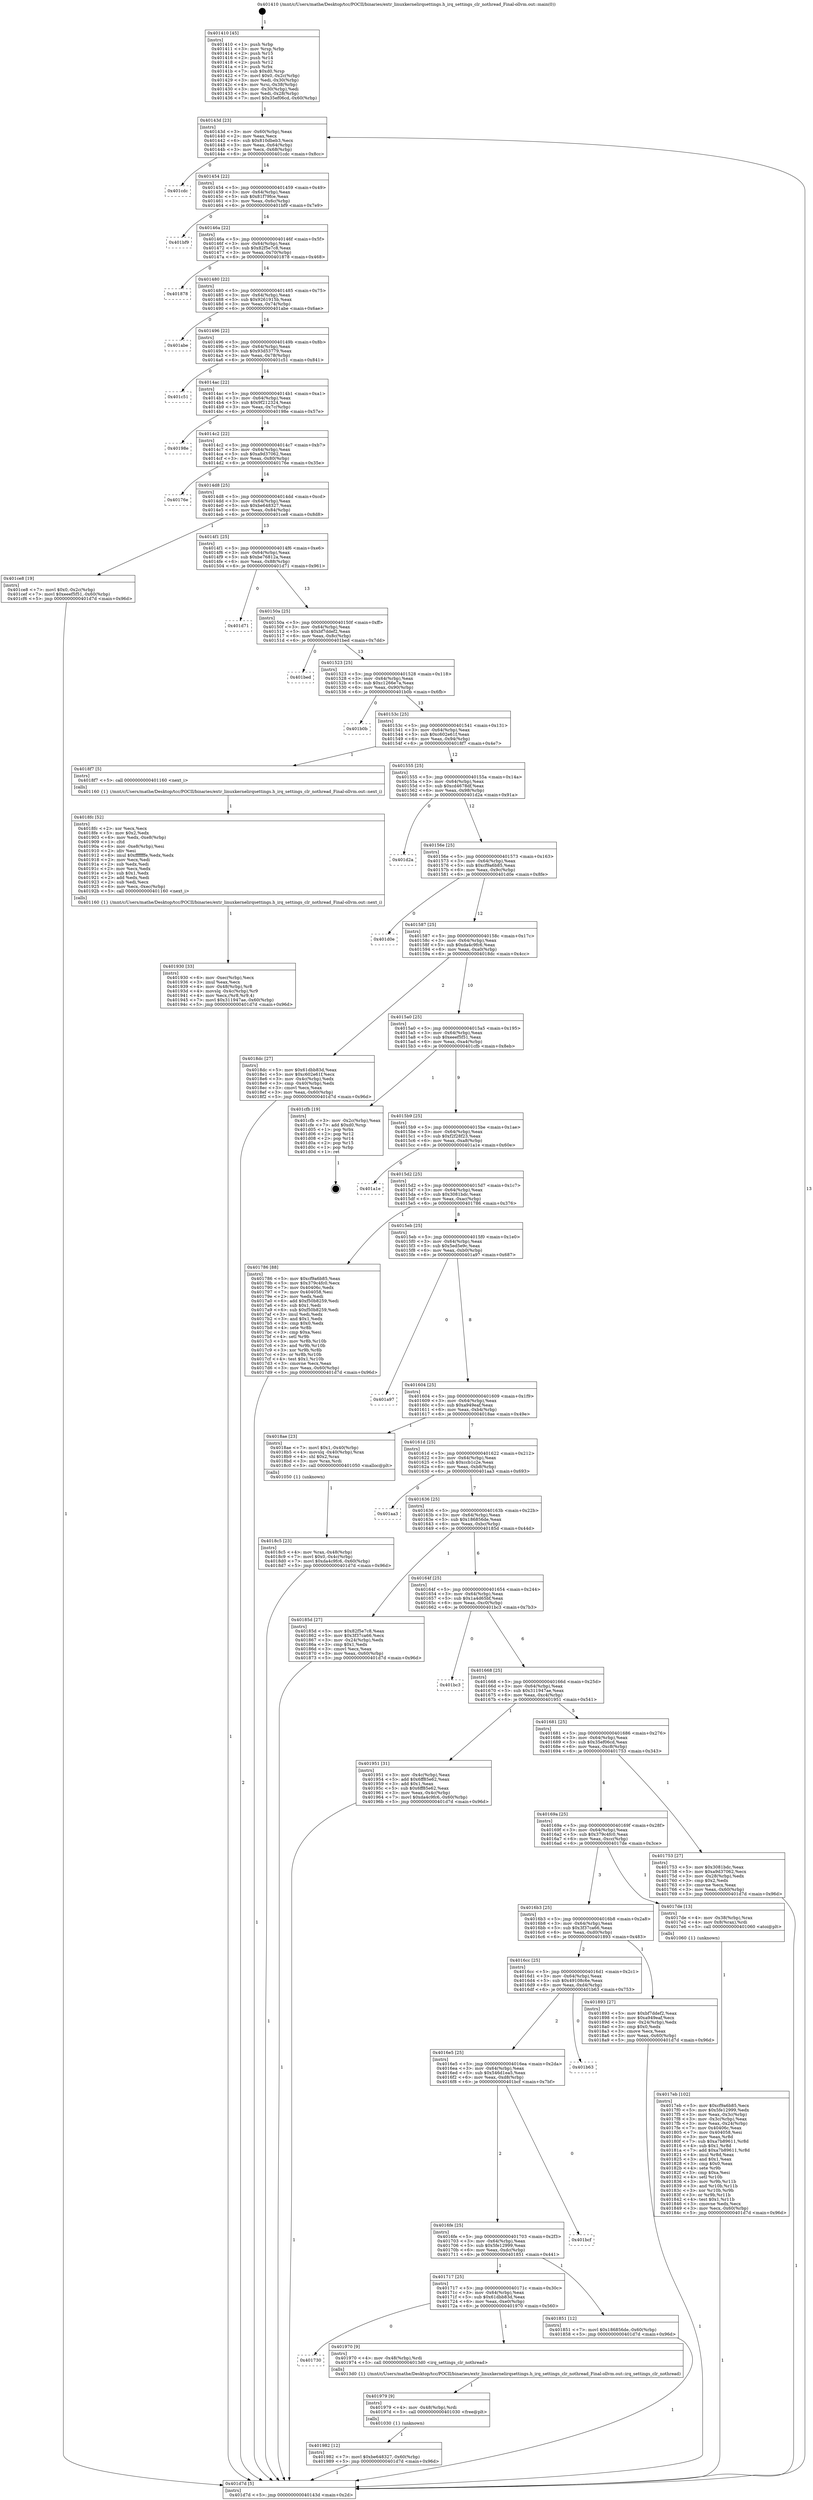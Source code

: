 digraph "0x401410" {
  label = "0x401410 (/mnt/c/Users/mathe/Desktop/tcc/POCII/binaries/extr_linuxkernelirqsettings.h_irq_settings_clr_nothread_Final-ollvm.out::main(0))"
  labelloc = "t"
  node[shape=record]

  Entry [label="",width=0.3,height=0.3,shape=circle,fillcolor=black,style=filled]
  "0x40143d" [label="{
     0x40143d [23]\l
     | [instrs]\l
     &nbsp;&nbsp;0x40143d \<+3\>: mov -0x60(%rbp),%eax\l
     &nbsp;&nbsp;0x401440 \<+2\>: mov %eax,%ecx\l
     &nbsp;&nbsp;0x401442 \<+6\>: sub $0x810dbeb3,%ecx\l
     &nbsp;&nbsp;0x401448 \<+3\>: mov %eax,-0x64(%rbp)\l
     &nbsp;&nbsp;0x40144b \<+3\>: mov %ecx,-0x68(%rbp)\l
     &nbsp;&nbsp;0x40144e \<+6\>: je 0000000000401cdc \<main+0x8cc\>\l
  }"]
  "0x401cdc" [label="{
     0x401cdc\l
  }", style=dashed]
  "0x401454" [label="{
     0x401454 [22]\l
     | [instrs]\l
     &nbsp;&nbsp;0x401454 \<+5\>: jmp 0000000000401459 \<main+0x49\>\l
     &nbsp;&nbsp;0x401459 \<+3\>: mov -0x64(%rbp),%eax\l
     &nbsp;&nbsp;0x40145c \<+5\>: sub $0x81f79fce,%eax\l
     &nbsp;&nbsp;0x401461 \<+3\>: mov %eax,-0x6c(%rbp)\l
     &nbsp;&nbsp;0x401464 \<+6\>: je 0000000000401bf9 \<main+0x7e9\>\l
  }"]
  Exit [label="",width=0.3,height=0.3,shape=circle,fillcolor=black,style=filled,peripheries=2]
  "0x401bf9" [label="{
     0x401bf9\l
  }", style=dashed]
  "0x40146a" [label="{
     0x40146a [22]\l
     | [instrs]\l
     &nbsp;&nbsp;0x40146a \<+5\>: jmp 000000000040146f \<main+0x5f\>\l
     &nbsp;&nbsp;0x40146f \<+3\>: mov -0x64(%rbp),%eax\l
     &nbsp;&nbsp;0x401472 \<+5\>: sub $0x82f5e7c8,%eax\l
     &nbsp;&nbsp;0x401477 \<+3\>: mov %eax,-0x70(%rbp)\l
     &nbsp;&nbsp;0x40147a \<+6\>: je 0000000000401878 \<main+0x468\>\l
  }"]
  "0x401982" [label="{
     0x401982 [12]\l
     | [instrs]\l
     &nbsp;&nbsp;0x401982 \<+7\>: movl $0xbe648327,-0x60(%rbp)\l
     &nbsp;&nbsp;0x401989 \<+5\>: jmp 0000000000401d7d \<main+0x96d\>\l
  }"]
  "0x401878" [label="{
     0x401878\l
  }", style=dashed]
  "0x401480" [label="{
     0x401480 [22]\l
     | [instrs]\l
     &nbsp;&nbsp;0x401480 \<+5\>: jmp 0000000000401485 \<main+0x75\>\l
     &nbsp;&nbsp;0x401485 \<+3\>: mov -0x64(%rbp),%eax\l
     &nbsp;&nbsp;0x401488 \<+5\>: sub $0x9261915b,%eax\l
     &nbsp;&nbsp;0x40148d \<+3\>: mov %eax,-0x74(%rbp)\l
     &nbsp;&nbsp;0x401490 \<+6\>: je 0000000000401abe \<main+0x6ae\>\l
  }"]
  "0x401979" [label="{
     0x401979 [9]\l
     | [instrs]\l
     &nbsp;&nbsp;0x401979 \<+4\>: mov -0x48(%rbp),%rdi\l
     &nbsp;&nbsp;0x40197d \<+5\>: call 0000000000401030 \<free@plt\>\l
     | [calls]\l
     &nbsp;&nbsp;0x401030 \{1\} (unknown)\l
  }"]
  "0x401abe" [label="{
     0x401abe\l
  }", style=dashed]
  "0x401496" [label="{
     0x401496 [22]\l
     | [instrs]\l
     &nbsp;&nbsp;0x401496 \<+5\>: jmp 000000000040149b \<main+0x8b\>\l
     &nbsp;&nbsp;0x40149b \<+3\>: mov -0x64(%rbp),%eax\l
     &nbsp;&nbsp;0x40149e \<+5\>: sub $0x93d53779,%eax\l
     &nbsp;&nbsp;0x4014a3 \<+3\>: mov %eax,-0x78(%rbp)\l
     &nbsp;&nbsp;0x4014a6 \<+6\>: je 0000000000401c51 \<main+0x841\>\l
  }"]
  "0x401730" [label="{
     0x401730\l
  }", style=dashed]
  "0x401c51" [label="{
     0x401c51\l
  }", style=dashed]
  "0x4014ac" [label="{
     0x4014ac [22]\l
     | [instrs]\l
     &nbsp;&nbsp;0x4014ac \<+5\>: jmp 00000000004014b1 \<main+0xa1\>\l
     &nbsp;&nbsp;0x4014b1 \<+3\>: mov -0x64(%rbp),%eax\l
     &nbsp;&nbsp;0x4014b4 \<+5\>: sub $0x9f212324,%eax\l
     &nbsp;&nbsp;0x4014b9 \<+3\>: mov %eax,-0x7c(%rbp)\l
     &nbsp;&nbsp;0x4014bc \<+6\>: je 000000000040198e \<main+0x57e\>\l
  }"]
  "0x401970" [label="{
     0x401970 [9]\l
     | [instrs]\l
     &nbsp;&nbsp;0x401970 \<+4\>: mov -0x48(%rbp),%rdi\l
     &nbsp;&nbsp;0x401974 \<+5\>: call 00000000004013d0 \<irq_settings_clr_nothread\>\l
     | [calls]\l
     &nbsp;&nbsp;0x4013d0 \{1\} (/mnt/c/Users/mathe/Desktop/tcc/POCII/binaries/extr_linuxkernelirqsettings.h_irq_settings_clr_nothread_Final-ollvm.out::irq_settings_clr_nothread)\l
  }"]
  "0x40198e" [label="{
     0x40198e\l
  }", style=dashed]
  "0x4014c2" [label="{
     0x4014c2 [22]\l
     | [instrs]\l
     &nbsp;&nbsp;0x4014c2 \<+5\>: jmp 00000000004014c7 \<main+0xb7\>\l
     &nbsp;&nbsp;0x4014c7 \<+3\>: mov -0x64(%rbp),%eax\l
     &nbsp;&nbsp;0x4014ca \<+5\>: sub $0xa9d37062,%eax\l
     &nbsp;&nbsp;0x4014cf \<+3\>: mov %eax,-0x80(%rbp)\l
     &nbsp;&nbsp;0x4014d2 \<+6\>: je 000000000040176e \<main+0x35e\>\l
  }"]
  "0x401930" [label="{
     0x401930 [33]\l
     | [instrs]\l
     &nbsp;&nbsp;0x401930 \<+6\>: mov -0xec(%rbp),%ecx\l
     &nbsp;&nbsp;0x401936 \<+3\>: imul %eax,%ecx\l
     &nbsp;&nbsp;0x401939 \<+4\>: mov -0x48(%rbp),%r8\l
     &nbsp;&nbsp;0x40193d \<+4\>: movslq -0x4c(%rbp),%r9\l
     &nbsp;&nbsp;0x401941 \<+4\>: mov %ecx,(%r8,%r9,4)\l
     &nbsp;&nbsp;0x401945 \<+7\>: movl $0x311947ae,-0x60(%rbp)\l
     &nbsp;&nbsp;0x40194c \<+5\>: jmp 0000000000401d7d \<main+0x96d\>\l
  }"]
  "0x40176e" [label="{
     0x40176e\l
  }", style=dashed]
  "0x4014d8" [label="{
     0x4014d8 [25]\l
     | [instrs]\l
     &nbsp;&nbsp;0x4014d8 \<+5\>: jmp 00000000004014dd \<main+0xcd\>\l
     &nbsp;&nbsp;0x4014dd \<+3\>: mov -0x64(%rbp),%eax\l
     &nbsp;&nbsp;0x4014e0 \<+5\>: sub $0xbe648327,%eax\l
     &nbsp;&nbsp;0x4014e5 \<+6\>: mov %eax,-0x84(%rbp)\l
     &nbsp;&nbsp;0x4014eb \<+6\>: je 0000000000401ce8 \<main+0x8d8\>\l
  }"]
  "0x4018fc" [label="{
     0x4018fc [52]\l
     | [instrs]\l
     &nbsp;&nbsp;0x4018fc \<+2\>: xor %ecx,%ecx\l
     &nbsp;&nbsp;0x4018fe \<+5\>: mov $0x2,%edx\l
     &nbsp;&nbsp;0x401903 \<+6\>: mov %edx,-0xe8(%rbp)\l
     &nbsp;&nbsp;0x401909 \<+1\>: cltd\l
     &nbsp;&nbsp;0x40190a \<+6\>: mov -0xe8(%rbp),%esi\l
     &nbsp;&nbsp;0x401910 \<+2\>: idiv %esi\l
     &nbsp;&nbsp;0x401912 \<+6\>: imul $0xfffffffe,%edx,%edx\l
     &nbsp;&nbsp;0x401918 \<+2\>: mov %ecx,%edi\l
     &nbsp;&nbsp;0x40191a \<+2\>: sub %edx,%edi\l
     &nbsp;&nbsp;0x40191c \<+2\>: mov %ecx,%edx\l
     &nbsp;&nbsp;0x40191e \<+3\>: sub $0x1,%edx\l
     &nbsp;&nbsp;0x401921 \<+2\>: add %edx,%edi\l
     &nbsp;&nbsp;0x401923 \<+2\>: sub %edi,%ecx\l
     &nbsp;&nbsp;0x401925 \<+6\>: mov %ecx,-0xec(%rbp)\l
     &nbsp;&nbsp;0x40192b \<+5\>: call 0000000000401160 \<next_i\>\l
     | [calls]\l
     &nbsp;&nbsp;0x401160 \{1\} (/mnt/c/Users/mathe/Desktop/tcc/POCII/binaries/extr_linuxkernelirqsettings.h_irq_settings_clr_nothread_Final-ollvm.out::next_i)\l
  }"]
  "0x401ce8" [label="{
     0x401ce8 [19]\l
     | [instrs]\l
     &nbsp;&nbsp;0x401ce8 \<+7\>: movl $0x0,-0x2c(%rbp)\l
     &nbsp;&nbsp;0x401cef \<+7\>: movl $0xeeef5f51,-0x60(%rbp)\l
     &nbsp;&nbsp;0x401cf6 \<+5\>: jmp 0000000000401d7d \<main+0x96d\>\l
  }"]
  "0x4014f1" [label="{
     0x4014f1 [25]\l
     | [instrs]\l
     &nbsp;&nbsp;0x4014f1 \<+5\>: jmp 00000000004014f6 \<main+0xe6\>\l
     &nbsp;&nbsp;0x4014f6 \<+3\>: mov -0x64(%rbp),%eax\l
     &nbsp;&nbsp;0x4014f9 \<+5\>: sub $0xbe76812a,%eax\l
     &nbsp;&nbsp;0x4014fe \<+6\>: mov %eax,-0x88(%rbp)\l
     &nbsp;&nbsp;0x401504 \<+6\>: je 0000000000401d71 \<main+0x961\>\l
  }"]
  "0x4018c5" [label="{
     0x4018c5 [23]\l
     | [instrs]\l
     &nbsp;&nbsp;0x4018c5 \<+4\>: mov %rax,-0x48(%rbp)\l
     &nbsp;&nbsp;0x4018c9 \<+7\>: movl $0x0,-0x4c(%rbp)\l
     &nbsp;&nbsp;0x4018d0 \<+7\>: movl $0xda4c9fc6,-0x60(%rbp)\l
     &nbsp;&nbsp;0x4018d7 \<+5\>: jmp 0000000000401d7d \<main+0x96d\>\l
  }"]
  "0x401d71" [label="{
     0x401d71\l
  }", style=dashed]
  "0x40150a" [label="{
     0x40150a [25]\l
     | [instrs]\l
     &nbsp;&nbsp;0x40150a \<+5\>: jmp 000000000040150f \<main+0xff\>\l
     &nbsp;&nbsp;0x40150f \<+3\>: mov -0x64(%rbp),%eax\l
     &nbsp;&nbsp;0x401512 \<+5\>: sub $0xbf7ddef2,%eax\l
     &nbsp;&nbsp;0x401517 \<+6\>: mov %eax,-0x8c(%rbp)\l
     &nbsp;&nbsp;0x40151d \<+6\>: je 0000000000401bed \<main+0x7dd\>\l
  }"]
  "0x401717" [label="{
     0x401717 [25]\l
     | [instrs]\l
     &nbsp;&nbsp;0x401717 \<+5\>: jmp 000000000040171c \<main+0x30c\>\l
     &nbsp;&nbsp;0x40171c \<+3\>: mov -0x64(%rbp),%eax\l
     &nbsp;&nbsp;0x40171f \<+5\>: sub $0x61dbb83d,%eax\l
     &nbsp;&nbsp;0x401724 \<+6\>: mov %eax,-0xe0(%rbp)\l
     &nbsp;&nbsp;0x40172a \<+6\>: je 0000000000401970 \<main+0x560\>\l
  }"]
  "0x401bed" [label="{
     0x401bed\l
  }", style=dashed]
  "0x401523" [label="{
     0x401523 [25]\l
     | [instrs]\l
     &nbsp;&nbsp;0x401523 \<+5\>: jmp 0000000000401528 \<main+0x118\>\l
     &nbsp;&nbsp;0x401528 \<+3\>: mov -0x64(%rbp),%eax\l
     &nbsp;&nbsp;0x40152b \<+5\>: sub $0xc1266e7a,%eax\l
     &nbsp;&nbsp;0x401530 \<+6\>: mov %eax,-0x90(%rbp)\l
     &nbsp;&nbsp;0x401536 \<+6\>: je 0000000000401b0b \<main+0x6fb\>\l
  }"]
  "0x401851" [label="{
     0x401851 [12]\l
     | [instrs]\l
     &nbsp;&nbsp;0x401851 \<+7\>: movl $0x186856de,-0x60(%rbp)\l
     &nbsp;&nbsp;0x401858 \<+5\>: jmp 0000000000401d7d \<main+0x96d\>\l
  }"]
  "0x401b0b" [label="{
     0x401b0b\l
  }", style=dashed]
  "0x40153c" [label="{
     0x40153c [25]\l
     | [instrs]\l
     &nbsp;&nbsp;0x40153c \<+5\>: jmp 0000000000401541 \<main+0x131\>\l
     &nbsp;&nbsp;0x401541 \<+3\>: mov -0x64(%rbp),%eax\l
     &nbsp;&nbsp;0x401544 \<+5\>: sub $0xc602e61f,%eax\l
     &nbsp;&nbsp;0x401549 \<+6\>: mov %eax,-0x94(%rbp)\l
     &nbsp;&nbsp;0x40154f \<+6\>: je 00000000004018f7 \<main+0x4e7\>\l
  }"]
  "0x4016fe" [label="{
     0x4016fe [25]\l
     | [instrs]\l
     &nbsp;&nbsp;0x4016fe \<+5\>: jmp 0000000000401703 \<main+0x2f3\>\l
     &nbsp;&nbsp;0x401703 \<+3\>: mov -0x64(%rbp),%eax\l
     &nbsp;&nbsp;0x401706 \<+5\>: sub $0x5fe12999,%eax\l
     &nbsp;&nbsp;0x40170b \<+6\>: mov %eax,-0xdc(%rbp)\l
     &nbsp;&nbsp;0x401711 \<+6\>: je 0000000000401851 \<main+0x441\>\l
  }"]
  "0x4018f7" [label="{
     0x4018f7 [5]\l
     | [instrs]\l
     &nbsp;&nbsp;0x4018f7 \<+5\>: call 0000000000401160 \<next_i\>\l
     | [calls]\l
     &nbsp;&nbsp;0x401160 \{1\} (/mnt/c/Users/mathe/Desktop/tcc/POCII/binaries/extr_linuxkernelirqsettings.h_irq_settings_clr_nothread_Final-ollvm.out::next_i)\l
  }"]
  "0x401555" [label="{
     0x401555 [25]\l
     | [instrs]\l
     &nbsp;&nbsp;0x401555 \<+5\>: jmp 000000000040155a \<main+0x14a\>\l
     &nbsp;&nbsp;0x40155a \<+3\>: mov -0x64(%rbp),%eax\l
     &nbsp;&nbsp;0x40155d \<+5\>: sub $0xcd4678df,%eax\l
     &nbsp;&nbsp;0x401562 \<+6\>: mov %eax,-0x98(%rbp)\l
     &nbsp;&nbsp;0x401568 \<+6\>: je 0000000000401d2a \<main+0x91a\>\l
  }"]
  "0x401bcf" [label="{
     0x401bcf\l
  }", style=dashed]
  "0x401d2a" [label="{
     0x401d2a\l
  }", style=dashed]
  "0x40156e" [label="{
     0x40156e [25]\l
     | [instrs]\l
     &nbsp;&nbsp;0x40156e \<+5\>: jmp 0000000000401573 \<main+0x163\>\l
     &nbsp;&nbsp;0x401573 \<+3\>: mov -0x64(%rbp),%eax\l
     &nbsp;&nbsp;0x401576 \<+5\>: sub $0xcf9a6b85,%eax\l
     &nbsp;&nbsp;0x40157b \<+6\>: mov %eax,-0x9c(%rbp)\l
     &nbsp;&nbsp;0x401581 \<+6\>: je 0000000000401d0e \<main+0x8fe\>\l
  }"]
  "0x4016e5" [label="{
     0x4016e5 [25]\l
     | [instrs]\l
     &nbsp;&nbsp;0x4016e5 \<+5\>: jmp 00000000004016ea \<main+0x2da\>\l
     &nbsp;&nbsp;0x4016ea \<+3\>: mov -0x64(%rbp),%eax\l
     &nbsp;&nbsp;0x4016ed \<+5\>: sub $0x546d1ea5,%eax\l
     &nbsp;&nbsp;0x4016f2 \<+6\>: mov %eax,-0xd8(%rbp)\l
     &nbsp;&nbsp;0x4016f8 \<+6\>: je 0000000000401bcf \<main+0x7bf\>\l
  }"]
  "0x401d0e" [label="{
     0x401d0e\l
  }", style=dashed]
  "0x401587" [label="{
     0x401587 [25]\l
     | [instrs]\l
     &nbsp;&nbsp;0x401587 \<+5\>: jmp 000000000040158c \<main+0x17c\>\l
     &nbsp;&nbsp;0x40158c \<+3\>: mov -0x64(%rbp),%eax\l
     &nbsp;&nbsp;0x40158f \<+5\>: sub $0xda4c9fc6,%eax\l
     &nbsp;&nbsp;0x401594 \<+6\>: mov %eax,-0xa0(%rbp)\l
     &nbsp;&nbsp;0x40159a \<+6\>: je 00000000004018dc \<main+0x4cc\>\l
  }"]
  "0x401b63" [label="{
     0x401b63\l
  }", style=dashed]
  "0x4018dc" [label="{
     0x4018dc [27]\l
     | [instrs]\l
     &nbsp;&nbsp;0x4018dc \<+5\>: mov $0x61dbb83d,%eax\l
     &nbsp;&nbsp;0x4018e1 \<+5\>: mov $0xc602e61f,%ecx\l
     &nbsp;&nbsp;0x4018e6 \<+3\>: mov -0x4c(%rbp),%edx\l
     &nbsp;&nbsp;0x4018e9 \<+3\>: cmp -0x40(%rbp),%edx\l
     &nbsp;&nbsp;0x4018ec \<+3\>: cmovl %ecx,%eax\l
     &nbsp;&nbsp;0x4018ef \<+3\>: mov %eax,-0x60(%rbp)\l
     &nbsp;&nbsp;0x4018f2 \<+5\>: jmp 0000000000401d7d \<main+0x96d\>\l
  }"]
  "0x4015a0" [label="{
     0x4015a0 [25]\l
     | [instrs]\l
     &nbsp;&nbsp;0x4015a0 \<+5\>: jmp 00000000004015a5 \<main+0x195\>\l
     &nbsp;&nbsp;0x4015a5 \<+3\>: mov -0x64(%rbp),%eax\l
     &nbsp;&nbsp;0x4015a8 \<+5\>: sub $0xeeef5f51,%eax\l
     &nbsp;&nbsp;0x4015ad \<+6\>: mov %eax,-0xa4(%rbp)\l
     &nbsp;&nbsp;0x4015b3 \<+6\>: je 0000000000401cfb \<main+0x8eb\>\l
  }"]
  "0x4016cc" [label="{
     0x4016cc [25]\l
     | [instrs]\l
     &nbsp;&nbsp;0x4016cc \<+5\>: jmp 00000000004016d1 \<main+0x2c1\>\l
     &nbsp;&nbsp;0x4016d1 \<+3\>: mov -0x64(%rbp),%eax\l
     &nbsp;&nbsp;0x4016d4 \<+5\>: sub $0x49108c6e,%eax\l
     &nbsp;&nbsp;0x4016d9 \<+6\>: mov %eax,-0xd4(%rbp)\l
     &nbsp;&nbsp;0x4016df \<+6\>: je 0000000000401b63 \<main+0x753\>\l
  }"]
  "0x401cfb" [label="{
     0x401cfb [19]\l
     | [instrs]\l
     &nbsp;&nbsp;0x401cfb \<+3\>: mov -0x2c(%rbp),%eax\l
     &nbsp;&nbsp;0x401cfe \<+7\>: add $0xd0,%rsp\l
     &nbsp;&nbsp;0x401d05 \<+1\>: pop %rbx\l
     &nbsp;&nbsp;0x401d06 \<+2\>: pop %r12\l
     &nbsp;&nbsp;0x401d08 \<+2\>: pop %r14\l
     &nbsp;&nbsp;0x401d0a \<+2\>: pop %r15\l
     &nbsp;&nbsp;0x401d0c \<+1\>: pop %rbp\l
     &nbsp;&nbsp;0x401d0d \<+1\>: ret\l
  }"]
  "0x4015b9" [label="{
     0x4015b9 [25]\l
     | [instrs]\l
     &nbsp;&nbsp;0x4015b9 \<+5\>: jmp 00000000004015be \<main+0x1ae\>\l
     &nbsp;&nbsp;0x4015be \<+3\>: mov -0x64(%rbp),%eax\l
     &nbsp;&nbsp;0x4015c1 \<+5\>: sub $0xf2f28f23,%eax\l
     &nbsp;&nbsp;0x4015c6 \<+6\>: mov %eax,-0xa8(%rbp)\l
     &nbsp;&nbsp;0x4015cc \<+6\>: je 0000000000401a1e \<main+0x60e\>\l
  }"]
  "0x401893" [label="{
     0x401893 [27]\l
     | [instrs]\l
     &nbsp;&nbsp;0x401893 \<+5\>: mov $0xbf7ddef2,%eax\l
     &nbsp;&nbsp;0x401898 \<+5\>: mov $0xa949eaf,%ecx\l
     &nbsp;&nbsp;0x40189d \<+3\>: mov -0x24(%rbp),%edx\l
     &nbsp;&nbsp;0x4018a0 \<+3\>: cmp $0x0,%edx\l
     &nbsp;&nbsp;0x4018a3 \<+3\>: cmove %ecx,%eax\l
     &nbsp;&nbsp;0x4018a6 \<+3\>: mov %eax,-0x60(%rbp)\l
     &nbsp;&nbsp;0x4018a9 \<+5\>: jmp 0000000000401d7d \<main+0x96d\>\l
  }"]
  "0x401a1e" [label="{
     0x401a1e\l
  }", style=dashed]
  "0x4015d2" [label="{
     0x4015d2 [25]\l
     | [instrs]\l
     &nbsp;&nbsp;0x4015d2 \<+5\>: jmp 00000000004015d7 \<main+0x1c7\>\l
     &nbsp;&nbsp;0x4015d7 \<+3\>: mov -0x64(%rbp),%eax\l
     &nbsp;&nbsp;0x4015da \<+5\>: sub $0x3081bdc,%eax\l
     &nbsp;&nbsp;0x4015df \<+6\>: mov %eax,-0xac(%rbp)\l
     &nbsp;&nbsp;0x4015e5 \<+6\>: je 0000000000401786 \<main+0x376\>\l
  }"]
  "0x4017eb" [label="{
     0x4017eb [102]\l
     | [instrs]\l
     &nbsp;&nbsp;0x4017eb \<+5\>: mov $0xcf9a6b85,%ecx\l
     &nbsp;&nbsp;0x4017f0 \<+5\>: mov $0x5fe12999,%edx\l
     &nbsp;&nbsp;0x4017f5 \<+3\>: mov %eax,-0x3c(%rbp)\l
     &nbsp;&nbsp;0x4017f8 \<+3\>: mov -0x3c(%rbp),%eax\l
     &nbsp;&nbsp;0x4017fb \<+3\>: mov %eax,-0x24(%rbp)\l
     &nbsp;&nbsp;0x4017fe \<+7\>: mov 0x40406c,%eax\l
     &nbsp;&nbsp;0x401805 \<+7\>: mov 0x404058,%esi\l
     &nbsp;&nbsp;0x40180c \<+3\>: mov %eax,%r8d\l
     &nbsp;&nbsp;0x40180f \<+7\>: sub $0xa7b89611,%r8d\l
     &nbsp;&nbsp;0x401816 \<+4\>: sub $0x1,%r8d\l
     &nbsp;&nbsp;0x40181a \<+7\>: add $0xa7b89611,%r8d\l
     &nbsp;&nbsp;0x401821 \<+4\>: imul %r8d,%eax\l
     &nbsp;&nbsp;0x401825 \<+3\>: and $0x1,%eax\l
     &nbsp;&nbsp;0x401828 \<+3\>: cmp $0x0,%eax\l
     &nbsp;&nbsp;0x40182b \<+4\>: sete %r9b\l
     &nbsp;&nbsp;0x40182f \<+3\>: cmp $0xa,%esi\l
     &nbsp;&nbsp;0x401832 \<+4\>: setl %r10b\l
     &nbsp;&nbsp;0x401836 \<+3\>: mov %r9b,%r11b\l
     &nbsp;&nbsp;0x401839 \<+3\>: and %r10b,%r11b\l
     &nbsp;&nbsp;0x40183c \<+3\>: xor %r10b,%r9b\l
     &nbsp;&nbsp;0x40183f \<+3\>: or %r9b,%r11b\l
     &nbsp;&nbsp;0x401842 \<+4\>: test $0x1,%r11b\l
     &nbsp;&nbsp;0x401846 \<+3\>: cmovne %edx,%ecx\l
     &nbsp;&nbsp;0x401849 \<+3\>: mov %ecx,-0x60(%rbp)\l
     &nbsp;&nbsp;0x40184c \<+5\>: jmp 0000000000401d7d \<main+0x96d\>\l
  }"]
  "0x401786" [label="{
     0x401786 [88]\l
     | [instrs]\l
     &nbsp;&nbsp;0x401786 \<+5\>: mov $0xcf9a6b85,%eax\l
     &nbsp;&nbsp;0x40178b \<+5\>: mov $0x379c4fc0,%ecx\l
     &nbsp;&nbsp;0x401790 \<+7\>: mov 0x40406c,%edx\l
     &nbsp;&nbsp;0x401797 \<+7\>: mov 0x404058,%esi\l
     &nbsp;&nbsp;0x40179e \<+2\>: mov %edx,%edi\l
     &nbsp;&nbsp;0x4017a0 \<+6\>: add $0xf50b8259,%edi\l
     &nbsp;&nbsp;0x4017a6 \<+3\>: sub $0x1,%edi\l
     &nbsp;&nbsp;0x4017a9 \<+6\>: sub $0xf50b8259,%edi\l
     &nbsp;&nbsp;0x4017af \<+3\>: imul %edi,%edx\l
     &nbsp;&nbsp;0x4017b2 \<+3\>: and $0x1,%edx\l
     &nbsp;&nbsp;0x4017b5 \<+3\>: cmp $0x0,%edx\l
     &nbsp;&nbsp;0x4017b8 \<+4\>: sete %r8b\l
     &nbsp;&nbsp;0x4017bc \<+3\>: cmp $0xa,%esi\l
     &nbsp;&nbsp;0x4017bf \<+4\>: setl %r9b\l
     &nbsp;&nbsp;0x4017c3 \<+3\>: mov %r8b,%r10b\l
     &nbsp;&nbsp;0x4017c6 \<+3\>: and %r9b,%r10b\l
     &nbsp;&nbsp;0x4017c9 \<+3\>: xor %r9b,%r8b\l
     &nbsp;&nbsp;0x4017cc \<+3\>: or %r8b,%r10b\l
     &nbsp;&nbsp;0x4017cf \<+4\>: test $0x1,%r10b\l
     &nbsp;&nbsp;0x4017d3 \<+3\>: cmovne %ecx,%eax\l
     &nbsp;&nbsp;0x4017d6 \<+3\>: mov %eax,-0x60(%rbp)\l
     &nbsp;&nbsp;0x4017d9 \<+5\>: jmp 0000000000401d7d \<main+0x96d\>\l
  }"]
  "0x4015eb" [label="{
     0x4015eb [25]\l
     | [instrs]\l
     &nbsp;&nbsp;0x4015eb \<+5\>: jmp 00000000004015f0 \<main+0x1e0\>\l
     &nbsp;&nbsp;0x4015f0 \<+3\>: mov -0x64(%rbp),%eax\l
     &nbsp;&nbsp;0x4015f3 \<+5\>: sub $0x5ed5e9c,%eax\l
     &nbsp;&nbsp;0x4015f8 \<+6\>: mov %eax,-0xb0(%rbp)\l
     &nbsp;&nbsp;0x4015fe \<+6\>: je 0000000000401a97 \<main+0x687\>\l
  }"]
  "0x4016b3" [label="{
     0x4016b3 [25]\l
     | [instrs]\l
     &nbsp;&nbsp;0x4016b3 \<+5\>: jmp 00000000004016b8 \<main+0x2a8\>\l
     &nbsp;&nbsp;0x4016b8 \<+3\>: mov -0x64(%rbp),%eax\l
     &nbsp;&nbsp;0x4016bb \<+5\>: sub $0x3f37ca66,%eax\l
     &nbsp;&nbsp;0x4016c0 \<+6\>: mov %eax,-0xd0(%rbp)\l
     &nbsp;&nbsp;0x4016c6 \<+6\>: je 0000000000401893 \<main+0x483\>\l
  }"]
  "0x401a97" [label="{
     0x401a97\l
  }", style=dashed]
  "0x401604" [label="{
     0x401604 [25]\l
     | [instrs]\l
     &nbsp;&nbsp;0x401604 \<+5\>: jmp 0000000000401609 \<main+0x1f9\>\l
     &nbsp;&nbsp;0x401609 \<+3\>: mov -0x64(%rbp),%eax\l
     &nbsp;&nbsp;0x40160c \<+5\>: sub $0xa949eaf,%eax\l
     &nbsp;&nbsp;0x401611 \<+6\>: mov %eax,-0xb4(%rbp)\l
     &nbsp;&nbsp;0x401617 \<+6\>: je 00000000004018ae \<main+0x49e\>\l
  }"]
  "0x4017de" [label="{
     0x4017de [13]\l
     | [instrs]\l
     &nbsp;&nbsp;0x4017de \<+4\>: mov -0x38(%rbp),%rax\l
     &nbsp;&nbsp;0x4017e2 \<+4\>: mov 0x8(%rax),%rdi\l
     &nbsp;&nbsp;0x4017e6 \<+5\>: call 0000000000401060 \<atoi@plt\>\l
     | [calls]\l
     &nbsp;&nbsp;0x401060 \{1\} (unknown)\l
  }"]
  "0x4018ae" [label="{
     0x4018ae [23]\l
     | [instrs]\l
     &nbsp;&nbsp;0x4018ae \<+7\>: movl $0x1,-0x40(%rbp)\l
     &nbsp;&nbsp;0x4018b5 \<+4\>: movslq -0x40(%rbp),%rax\l
     &nbsp;&nbsp;0x4018b9 \<+4\>: shl $0x2,%rax\l
     &nbsp;&nbsp;0x4018bd \<+3\>: mov %rax,%rdi\l
     &nbsp;&nbsp;0x4018c0 \<+5\>: call 0000000000401050 \<malloc@plt\>\l
     | [calls]\l
     &nbsp;&nbsp;0x401050 \{1\} (unknown)\l
  }"]
  "0x40161d" [label="{
     0x40161d [25]\l
     | [instrs]\l
     &nbsp;&nbsp;0x40161d \<+5\>: jmp 0000000000401622 \<main+0x212\>\l
     &nbsp;&nbsp;0x401622 \<+3\>: mov -0x64(%rbp),%eax\l
     &nbsp;&nbsp;0x401625 \<+5\>: sub $0xccb1c2e,%eax\l
     &nbsp;&nbsp;0x40162a \<+6\>: mov %eax,-0xb8(%rbp)\l
     &nbsp;&nbsp;0x401630 \<+6\>: je 0000000000401aa3 \<main+0x693\>\l
  }"]
  "0x401410" [label="{
     0x401410 [45]\l
     | [instrs]\l
     &nbsp;&nbsp;0x401410 \<+1\>: push %rbp\l
     &nbsp;&nbsp;0x401411 \<+3\>: mov %rsp,%rbp\l
     &nbsp;&nbsp;0x401414 \<+2\>: push %r15\l
     &nbsp;&nbsp;0x401416 \<+2\>: push %r14\l
     &nbsp;&nbsp;0x401418 \<+2\>: push %r12\l
     &nbsp;&nbsp;0x40141a \<+1\>: push %rbx\l
     &nbsp;&nbsp;0x40141b \<+7\>: sub $0xd0,%rsp\l
     &nbsp;&nbsp;0x401422 \<+7\>: movl $0x0,-0x2c(%rbp)\l
     &nbsp;&nbsp;0x401429 \<+3\>: mov %edi,-0x30(%rbp)\l
     &nbsp;&nbsp;0x40142c \<+4\>: mov %rsi,-0x38(%rbp)\l
     &nbsp;&nbsp;0x401430 \<+3\>: mov -0x30(%rbp),%edi\l
     &nbsp;&nbsp;0x401433 \<+3\>: mov %edi,-0x28(%rbp)\l
     &nbsp;&nbsp;0x401436 \<+7\>: movl $0x35ef06cd,-0x60(%rbp)\l
  }"]
  "0x401aa3" [label="{
     0x401aa3\l
  }", style=dashed]
  "0x401636" [label="{
     0x401636 [25]\l
     | [instrs]\l
     &nbsp;&nbsp;0x401636 \<+5\>: jmp 000000000040163b \<main+0x22b\>\l
     &nbsp;&nbsp;0x40163b \<+3\>: mov -0x64(%rbp),%eax\l
     &nbsp;&nbsp;0x40163e \<+5\>: sub $0x186856de,%eax\l
     &nbsp;&nbsp;0x401643 \<+6\>: mov %eax,-0xbc(%rbp)\l
     &nbsp;&nbsp;0x401649 \<+6\>: je 000000000040185d \<main+0x44d\>\l
  }"]
  "0x401d7d" [label="{
     0x401d7d [5]\l
     | [instrs]\l
     &nbsp;&nbsp;0x401d7d \<+5\>: jmp 000000000040143d \<main+0x2d\>\l
  }"]
  "0x40185d" [label="{
     0x40185d [27]\l
     | [instrs]\l
     &nbsp;&nbsp;0x40185d \<+5\>: mov $0x82f5e7c8,%eax\l
     &nbsp;&nbsp;0x401862 \<+5\>: mov $0x3f37ca66,%ecx\l
     &nbsp;&nbsp;0x401867 \<+3\>: mov -0x24(%rbp),%edx\l
     &nbsp;&nbsp;0x40186a \<+3\>: cmp $0x1,%edx\l
     &nbsp;&nbsp;0x40186d \<+3\>: cmovl %ecx,%eax\l
     &nbsp;&nbsp;0x401870 \<+3\>: mov %eax,-0x60(%rbp)\l
     &nbsp;&nbsp;0x401873 \<+5\>: jmp 0000000000401d7d \<main+0x96d\>\l
  }"]
  "0x40164f" [label="{
     0x40164f [25]\l
     | [instrs]\l
     &nbsp;&nbsp;0x40164f \<+5\>: jmp 0000000000401654 \<main+0x244\>\l
     &nbsp;&nbsp;0x401654 \<+3\>: mov -0x64(%rbp),%eax\l
     &nbsp;&nbsp;0x401657 \<+5\>: sub $0x1a4d65bf,%eax\l
     &nbsp;&nbsp;0x40165c \<+6\>: mov %eax,-0xc0(%rbp)\l
     &nbsp;&nbsp;0x401662 \<+6\>: je 0000000000401bc3 \<main+0x7b3\>\l
  }"]
  "0x40169a" [label="{
     0x40169a [25]\l
     | [instrs]\l
     &nbsp;&nbsp;0x40169a \<+5\>: jmp 000000000040169f \<main+0x28f\>\l
     &nbsp;&nbsp;0x40169f \<+3\>: mov -0x64(%rbp),%eax\l
     &nbsp;&nbsp;0x4016a2 \<+5\>: sub $0x379c4fc0,%eax\l
     &nbsp;&nbsp;0x4016a7 \<+6\>: mov %eax,-0xcc(%rbp)\l
     &nbsp;&nbsp;0x4016ad \<+6\>: je 00000000004017de \<main+0x3ce\>\l
  }"]
  "0x401bc3" [label="{
     0x401bc3\l
  }", style=dashed]
  "0x401668" [label="{
     0x401668 [25]\l
     | [instrs]\l
     &nbsp;&nbsp;0x401668 \<+5\>: jmp 000000000040166d \<main+0x25d\>\l
     &nbsp;&nbsp;0x40166d \<+3\>: mov -0x64(%rbp),%eax\l
     &nbsp;&nbsp;0x401670 \<+5\>: sub $0x311947ae,%eax\l
     &nbsp;&nbsp;0x401675 \<+6\>: mov %eax,-0xc4(%rbp)\l
     &nbsp;&nbsp;0x40167b \<+6\>: je 0000000000401951 \<main+0x541\>\l
  }"]
  "0x401753" [label="{
     0x401753 [27]\l
     | [instrs]\l
     &nbsp;&nbsp;0x401753 \<+5\>: mov $0x3081bdc,%eax\l
     &nbsp;&nbsp;0x401758 \<+5\>: mov $0xa9d37062,%ecx\l
     &nbsp;&nbsp;0x40175d \<+3\>: mov -0x28(%rbp),%edx\l
     &nbsp;&nbsp;0x401760 \<+3\>: cmp $0x2,%edx\l
     &nbsp;&nbsp;0x401763 \<+3\>: cmovne %ecx,%eax\l
     &nbsp;&nbsp;0x401766 \<+3\>: mov %eax,-0x60(%rbp)\l
     &nbsp;&nbsp;0x401769 \<+5\>: jmp 0000000000401d7d \<main+0x96d\>\l
  }"]
  "0x401951" [label="{
     0x401951 [31]\l
     | [instrs]\l
     &nbsp;&nbsp;0x401951 \<+3\>: mov -0x4c(%rbp),%eax\l
     &nbsp;&nbsp;0x401954 \<+5\>: add $0x6ff85e62,%eax\l
     &nbsp;&nbsp;0x401959 \<+3\>: add $0x1,%eax\l
     &nbsp;&nbsp;0x40195c \<+5\>: sub $0x6ff85e62,%eax\l
     &nbsp;&nbsp;0x401961 \<+3\>: mov %eax,-0x4c(%rbp)\l
     &nbsp;&nbsp;0x401964 \<+7\>: movl $0xda4c9fc6,-0x60(%rbp)\l
     &nbsp;&nbsp;0x40196b \<+5\>: jmp 0000000000401d7d \<main+0x96d\>\l
  }"]
  "0x401681" [label="{
     0x401681 [25]\l
     | [instrs]\l
     &nbsp;&nbsp;0x401681 \<+5\>: jmp 0000000000401686 \<main+0x276\>\l
     &nbsp;&nbsp;0x401686 \<+3\>: mov -0x64(%rbp),%eax\l
     &nbsp;&nbsp;0x401689 \<+5\>: sub $0x35ef06cd,%eax\l
     &nbsp;&nbsp;0x40168e \<+6\>: mov %eax,-0xc8(%rbp)\l
     &nbsp;&nbsp;0x401694 \<+6\>: je 0000000000401753 \<main+0x343\>\l
  }"]
  Entry -> "0x401410" [label=" 1"]
  "0x40143d" -> "0x401cdc" [label=" 0"]
  "0x40143d" -> "0x401454" [label=" 14"]
  "0x401cfb" -> Exit [label=" 1"]
  "0x401454" -> "0x401bf9" [label=" 0"]
  "0x401454" -> "0x40146a" [label=" 14"]
  "0x401ce8" -> "0x401d7d" [label=" 1"]
  "0x40146a" -> "0x401878" [label=" 0"]
  "0x40146a" -> "0x401480" [label=" 14"]
  "0x401982" -> "0x401d7d" [label=" 1"]
  "0x401480" -> "0x401abe" [label=" 0"]
  "0x401480" -> "0x401496" [label=" 14"]
  "0x401979" -> "0x401982" [label=" 1"]
  "0x401496" -> "0x401c51" [label=" 0"]
  "0x401496" -> "0x4014ac" [label=" 14"]
  "0x401970" -> "0x401979" [label=" 1"]
  "0x4014ac" -> "0x40198e" [label=" 0"]
  "0x4014ac" -> "0x4014c2" [label=" 14"]
  "0x401717" -> "0x401730" [label=" 0"]
  "0x4014c2" -> "0x40176e" [label=" 0"]
  "0x4014c2" -> "0x4014d8" [label=" 14"]
  "0x401717" -> "0x401970" [label=" 1"]
  "0x4014d8" -> "0x401ce8" [label=" 1"]
  "0x4014d8" -> "0x4014f1" [label=" 13"]
  "0x401951" -> "0x401d7d" [label=" 1"]
  "0x4014f1" -> "0x401d71" [label=" 0"]
  "0x4014f1" -> "0x40150a" [label=" 13"]
  "0x401930" -> "0x401d7d" [label=" 1"]
  "0x40150a" -> "0x401bed" [label=" 0"]
  "0x40150a" -> "0x401523" [label=" 13"]
  "0x4018fc" -> "0x401930" [label=" 1"]
  "0x401523" -> "0x401b0b" [label=" 0"]
  "0x401523" -> "0x40153c" [label=" 13"]
  "0x4018f7" -> "0x4018fc" [label=" 1"]
  "0x40153c" -> "0x4018f7" [label=" 1"]
  "0x40153c" -> "0x401555" [label=" 12"]
  "0x4018c5" -> "0x401d7d" [label=" 1"]
  "0x401555" -> "0x401d2a" [label=" 0"]
  "0x401555" -> "0x40156e" [label=" 12"]
  "0x4018ae" -> "0x4018c5" [label=" 1"]
  "0x40156e" -> "0x401d0e" [label=" 0"]
  "0x40156e" -> "0x401587" [label=" 12"]
  "0x40185d" -> "0x401d7d" [label=" 1"]
  "0x401587" -> "0x4018dc" [label=" 2"]
  "0x401587" -> "0x4015a0" [label=" 10"]
  "0x401851" -> "0x401d7d" [label=" 1"]
  "0x4015a0" -> "0x401cfb" [label=" 1"]
  "0x4015a0" -> "0x4015b9" [label=" 9"]
  "0x4016fe" -> "0x401851" [label=" 1"]
  "0x4015b9" -> "0x401a1e" [label=" 0"]
  "0x4015b9" -> "0x4015d2" [label=" 9"]
  "0x4018dc" -> "0x401d7d" [label=" 2"]
  "0x4015d2" -> "0x401786" [label=" 1"]
  "0x4015d2" -> "0x4015eb" [label=" 8"]
  "0x4016e5" -> "0x401bcf" [label=" 0"]
  "0x4015eb" -> "0x401a97" [label=" 0"]
  "0x4015eb" -> "0x401604" [label=" 8"]
  "0x401893" -> "0x401d7d" [label=" 1"]
  "0x401604" -> "0x4018ae" [label=" 1"]
  "0x401604" -> "0x40161d" [label=" 7"]
  "0x4016cc" -> "0x4016e5" [label=" 2"]
  "0x40161d" -> "0x401aa3" [label=" 0"]
  "0x40161d" -> "0x401636" [label=" 7"]
  "0x4016fe" -> "0x401717" [label=" 1"]
  "0x401636" -> "0x40185d" [label=" 1"]
  "0x401636" -> "0x40164f" [label=" 6"]
  "0x4016b3" -> "0x4016cc" [label=" 2"]
  "0x40164f" -> "0x401bc3" [label=" 0"]
  "0x40164f" -> "0x401668" [label=" 6"]
  "0x4016b3" -> "0x401893" [label=" 1"]
  "0x401668" -> "0x401951" [label=" 1"]
  "0x401668" -> "0x401681" [label=" 5"]
  "0x4016e5" -> "0x4016fe" [label=" 2"]
  "0x401681" -> "0x401753" [label=" 1"]
  "0x401681" -> "0x40169a" [label=" 4"]
  "0x401753" -> "0x401d7d" [label=" 1"]
  "0x401410" -> "0x40143d" [label=" 1"]
  "0x401d7d" -> "0x40143d" [label=" 13"]
  "0x401786" -> "0x401d7d" [label=" 1"]
  "0x4016cc" -> "0x401b63" [label=" 0"]
  "0x40169a" -> "0x4017de" [label=" 1"]
  "0x40169a" -> "0x4016b3" [label=" 3"]
  "0x4017de" -> "0x4017eb" [label=" 1"]
  "0x4017eb" -> "0x401d7d" [label=" 1"]
}
